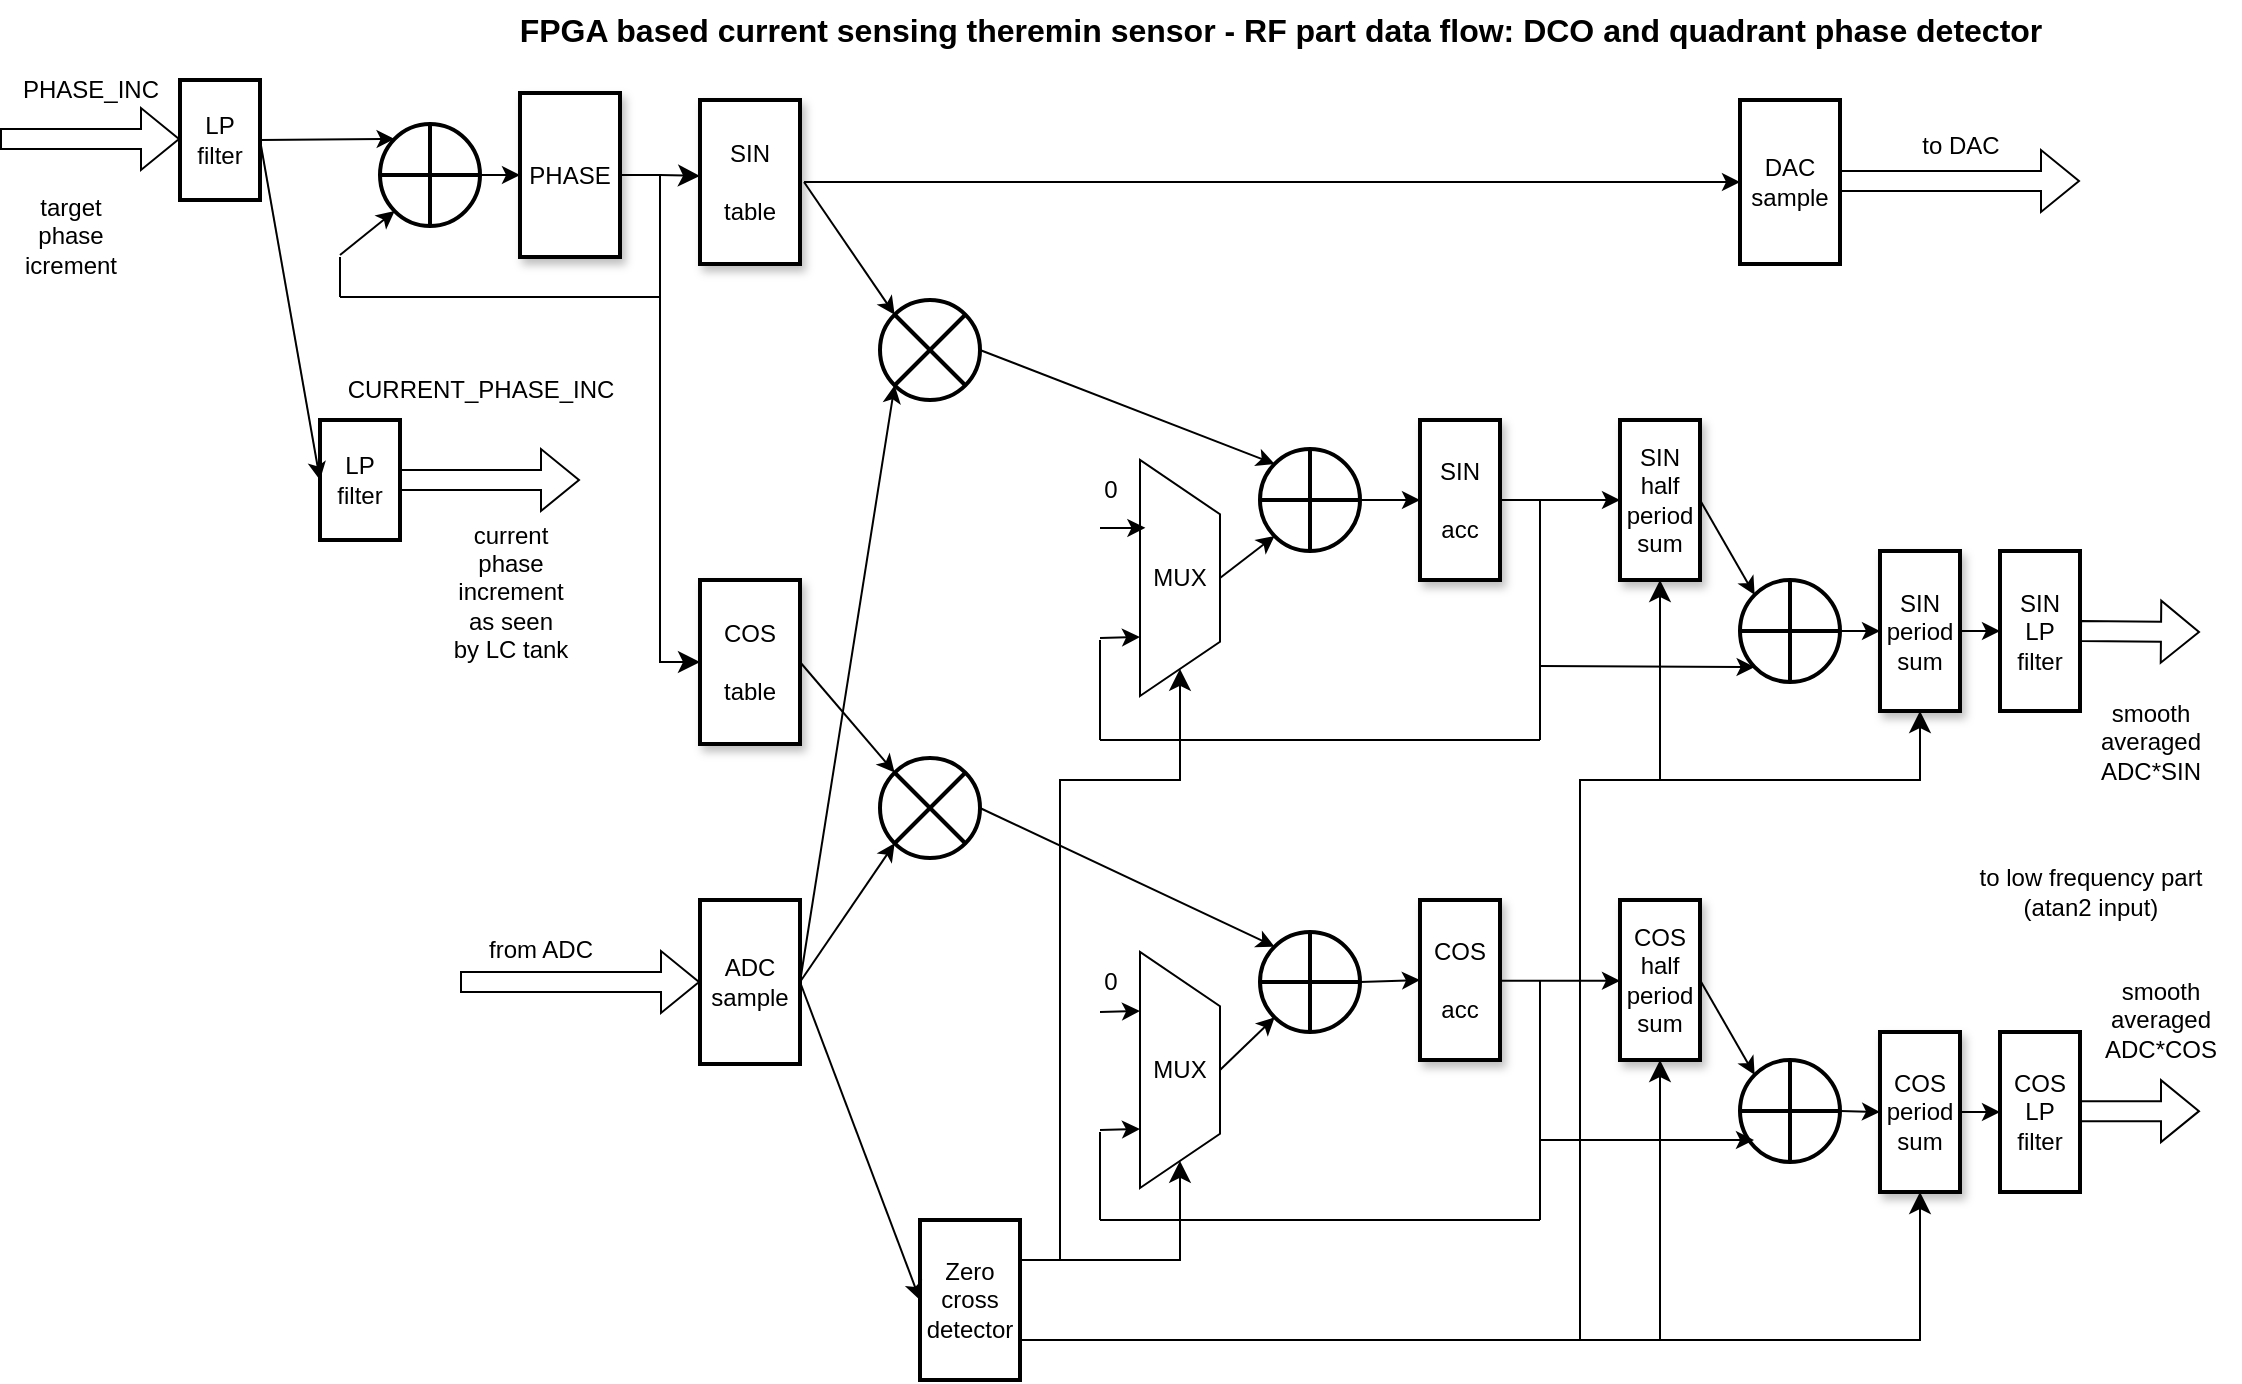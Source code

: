 <mxfile version="22.1.16" type="device">
  <diagram name="Страница — 1" id="awgZQZ2jNbD-N3x762fQ">
    <mxGraphModel dx="1025" dy="509" grid="1" gridSize="10" guides="1" tooltips="1" connect="1" arrows="1" fold="1" page="1" pageScale="1" pageWidth="1169" pageHeight="827" math="0" shadow="0">
      <root>
        <mxCell id="0" />
        <mxCell id="1" parent="0" />
        <mxCell id="49Ez8LQvkiXUo5bIbuk2-1" value="PHASE" style="rounded=0;whiteSpace=wrap;html=1;strokeWidth=2;shadow=1;" vertex="1" parent="1">
          <mxGeometry x="270" y="56.5" width="50" height="82" as="geometry" />
        </mxCell>
        <mxCell id="49Ez8LQvkiXUo5bIbuk2-2" value="LP &lt;br&gt;filter" style="rounded=0;whiteSpace=wrap;html=1;strokeWidth=2;" vertex="1" parent="1">
          <mxGeometry x="100" y="50" width="40" height="60" as="geometry" />
        </mxCell>
        <mxCell id="49Ez8LQvkiXUo5bIbuk2-3" value="" style="shape=flexArrow;endArrow=classic;html=1;rounded=0;exitX=1;exitY=0.5;exitDx=0;exitDy=0;" edge="1" parent="1" source="49Ez8LQvkiXUo5bIbuk2-102">
          <mxGeometry width="50" height="50" relative="1" as="geometry">
            <mxPoint x="200" y="249.5" as="sourcePoint" />
            <mxPoint x="300" y="250" as="targetPoint" />
          </mxGeometry>
        </mxCell>
        <mxCell id="49Ez8LQvkiXUo5bIbuk2-4" value="PHASE_INC" style="text;html=1;align=center;verticalAlign=middle;resizable=0;points=[];autosize=1;strokeColor=none;fillColor=none;" vertex="1" parent="1">
          <mxGeometry x="10" y="40" width="90" height="30" as="geometry" />
        </mxCell>
        <mxCell id="49Ez8LQvkiXUo5bIbuk2-9" style="edgeStyle=orthogonalEdgeStyle;rounded=0;orthogonalLoop=1;jettySize=auto;html=1;exitX=1;exitY=0.5;exitDx=0;exitDy=0;entryX=0;entryY=0.5;entryDx=0;entryDy=0;" edge="1" parent="1" source="49Ez8LQvkiXUo5bIbuk2-7" target="49Ez8LQvkiXUo5bIbuk2-1">
          <mxGeometry relative="1" as="geometry" />
        </mxCell>
        <mxCell id="49Ez8LQvkiXUo5bIbuk2-7" value="" style="shape=orEllipse;perimeter=ellipsePerimeter;whiteSpace=wrap;html=1;backgroundOutline=1;strokeWidth=2;shadow=0;" vertex="1" parent="1">
          <mxGeometry x="200" y="72" width="50" height="51" as="geometry" />
        </mxCell>
        <mxCell id="49Ez8LQvkiXUo5bIbuk2-12" value="SIN&lt;br&gt;&lt;br&gt;table" style="rounded=0;whiteSpace=wrap;html=1;strokeWidth=2;perimeterSpacing=2;shadow=1;" vertex="1" parent="1">
          <mxGeometry x="360" y="60" width="50" height="82" as="geometry" />
        </mxCell>
        <mxCell id="49Ez8LQvkiXUo5bIbuk2-13" value="COS&lt;br&gt;&lt;br&gt;table" style="rounded=0;whiteSpace=wrap;html=1;strokeWidth=2;shadow=1;" vertex="1" parent="1">
          <mxGeometry x="360" y="300" width="50" height="82" as="geometry" />
        </mxCell>
        <mxCell id="49Ez8LQvkiXUo5bIbuk2-15" value="" style="edgeStyle=elbowEdgeStyle;elbow=horizontal;endArrow=classic;html=1;curved=0;rounded=0;endSize=8;startSize=8;entryX=0;entryY=0.5;entryDx=0;entryDy=0;exitX=1;exitY=0.5;exitDx=0;exitDy=0;" edge="1" parent="1" source="49Ez8LQvkiXUo5bIbuk2-1">
          <mxGeometry width="50" height="50" relative="1" as="geometry">
            <mxPoint x="280" y="257" as="sourcePoint" />
            <mxPoint x="360" y="98" as="targetPoint" />
          </mxGeometry>
        </mxCell>
        <mxCell id="49Ez8LQvkiXUo5bIbuk2-16" value="" style="edgeStyle=elbowEdgeStyle;elbow=horizontal;endArrow=classic;html=1;curved=0;rounded=0;endSize=8;startSize=8;entryX=0;entryY=0.5;entryDx=0;entryDy=0;exitX=1;exitY=0.5;exitDx=0;exitDy=0;" edge="1" parent="1" source="49Ez8LQvkiXUo5bIbuk2-1" target="49Ez8LQvkiXUo5bIbuk2-13">
          <mxGeometry width="50" height="50" relative="1" as="geometry">
            <mxPoint x="230" y="320" as="sourcePoint" />
            <mxPoint x="280" y="270" as="targetPoint" />
          </mxGeometry>
        </mxCell>
        <mxCell id="49Ez8LQvkiXUo5bIbuk2-17" value="" style="shape=sumEllipse;perimeter=ellipsePerimeter;whiteSpace=wrap;html=1;backgroundOutline=1;strokeWidth=2;" vertex="1" parent="1">
          <mxGeometry x="450" y="160" width="50" height="50" as="geometry" />
        </mxCell>
        <mxCell id="49Ez8LQvkiXUo5bIbuk2-18" value="" style="shape=sumEllipse;perimeter=ellipsePerimeter;whiteSpace=wrap;html=1;backgroundOutline=1;strokeWidth=2;" vertex="1" parent="1">
          <mxGeometry x="450" y="389" width="50" height="50" as="geometry" />
        </mxCell>
        <mxCell id="49Ez8LQvkiXUo5bIbuk2-21" value="" style="endArrow=classic;html=1;rounded=0;entryX=0;entryY=0;entryDx=0;entryDy=0;exitX=1;exitY=0.5;exitDx=0;exitDy=0;" edge="1" parent="1" source="49Ez8LQvkiXUo5bIbuk2-12" target="49Ez8LQvkiXUo5bIbuk2-17">
          <mxGeometry width="50" height="50" relative="1" as="geometry">
            <mxPoint x="440" y="123" as="sourcePoint" />
            <mxPoint x="508.787" y="151.787" as="targetPoint" />
          </mxGeometry>
        </mxCell>
        <mxCell id="49Ez8LQvkiXUo5bIbuk2-22" value="" style="endArrow=classic;html=1;rounded=0;entryX=0;entryY=0;entryDx=0;entryDy=0;exitX=1;exitY=0.5;exitDx=0;exitDy=0;" edge="1" parent="1" source="49Ez8LQvkiXUo5bIbuk2-13" target="49Ez8LQvkiXUo5bIbuk2-18">
          <mxGeometry width="50" height="50" relative="1" as="geometry">
            <mxPoint x="440" y="390" as="sourcePoint" />
            <mxPoint x="495" y="424" as="targetPoint" />
          </mxGeometry>
        </mxCell>
        <mxCell id="49Ez8LQvkiXUo5bIbuk2-23" value="ADC&lt;br&gt;sample" style="rounded=0;whiteSpace=wrap;html=1;strokeWidth=2;" vertex="1" parent="1">
          <mxGeometry x="360" y="460" width="50" height="82" as="geometry" />
        </mxCell>
        <mxCell id="49Ez8LQvkiXUo5bIbuk2-24" value="MUX" style="verticalLabelPosition=middle;verticalAlign=middle;html=1;shape=trapezoid;perimeter=trapezoidPerimeter;whiteSpace=wrap;size=0.23;arcSize=10;flipV=1;labelPosition=center;align=center;direction=south;strokeWidth=1;" vertex="1" parent="1">
          <mxGeometry x="580" y="240" width="40" height="118" as="geometry" />
        </mxCell>
        <mxCell id="49Ez8LQvkiXUo5bIbuk2-25" value="SIN&lt;br&gt;&lt;br&gt;acc" style="rounded=0;whiteSpace=wrap;html=1;strokeWidth=2;glass=0;shadow=1;" vertex="1" parent="1">
          <mxGeometry x="720" y="220" width="40" height="80" as="geometry" />
        </mxCell>
        <mxCell id="49Ez8LQvkiXUo5bIbuk2-26" value="" style="shape=orEllipse;perimeter=ellipsePerimeter;whiteSpace=wrap;html=1;backgroundOutline=1;strokeWidth=2;" vertex="1" parent="1">
          <mxGeometry x="640" y="234.5" width="50" height="51" as="geometry" />
        </mxCell>
        <mxCell id="49Ez8LQvkiXUo5bIbuk2-27" value="" style="shape=flexArrow;endArrow=classic;html=1;rounded=0;entryX=0;entryY=0.5;entryDx=0;entryDy=0;" edge="1" parent="1" target="49Ez8LQvkiXUo5bIbuk2-23">
          <mxGeometry width="50" height="50" relative="1" as="geometry">
            <mxPoint x="240" y="501" as="sourcePoint" />
            <mxPoint x="370" y="524" as="targetPoint" />
          </mxGeometry>
        </mxCell>
        <mxCell id="49Ez8LQvkiXUo5bIbuk2-31" value="" style="endArrow=classic;html=1;rounded=0;entryX=0;entryY=1;entryDx=0;entryDy=0;exitX=1;exitY=0.5;exitDx=0;exitDy=0;" edge="1" parent="1" source="49Ez8LQvkiXUo5bIbuk2-23" target="49Ez8LQvkiXUo5bIbuk2-17">
          <mxGeometry width="50" height="50" relative="1" as="geometry">
            <mxPoint x="440" y="460" as="sourcePoint" />
            <mxPoint x="370" y="340" as="targetPoint" />
          </mxGeometry>
        </mxCell>
        <mxCell id="49Ez8LQvkiXUo5bIbuk2-32" value="" style="endArrow=classic;html=1;rounded=0;entryX=0;entryY=1;entryDx=0;entryDy=0;exitX=1;exitY=0.5;exitDx=0;exitDy=0;" edge="1" parent="1" source="49Ez8LQvkiXUo5bIbuk2-23" target="49Ez8LQvkiXUo5bIbuk2-18">
          <mxGeometry width="50" height="50" relative="1" as="geometry">
            <mxPoint x="440" y="514" as="sourcePoint" />
            <mxPoint x="490" y="464" as="targetPoint" />
          </mxGeometry>
        </mxCell>
        <mxCell id="49Ez8LQvkiXUo5bIbuk2-34" value="" style="endArrow=classic;html=1;rounded=0;entryX=0;entryY=1;entryDx=0;entryDy=0;exitX=0.5;exitY=0;exitDx=0;exitDy=0;" edge="1" parent="1" source="49Ez8LQvkiXUo5bIbuk2-24" target="49Ez8LQvkiXUo5bIbuk2-26">
          <mxGeometry width="50" height="50" relative="1" as="geometry">
            <mxPoint x="650" y="310" as="sourcePoint" />
            <mxPoint x="700" y="260" as="targetPoint" />
          </mxGeometry>
        </mxCell>
        <mxCell id="49Ez8LQvkiXUo5bIbuk2-35" value="" style="endArrow=none;html=1;rounded=0;" edge="1" parent="1">
          <mxGeometry width="50" height="50" relative="1" as="geometry">
            <mxPoint x="560" y="380" as="sourcePoint" />
            <mxPoint x="560" y="330" as="targetPoint" />
          </mxGeometry>
        </mxCell>
        <mxCell id="49Ez8LQvkiXUo5bIbuk2-36" value="" style="endArrow=classic;html=1;rounded=0;entryX=0.75;entryY=1;entryDx=0;entryDy=0;" edge="1" parent="1" target="49Ez8LQvkiXUo5bIbuk2-24">
          <mxGeometry width="50" height="50" relative="1" as="geometry">
            <mxPoint x="560" y="329" as="sourcePoint" />
            <mxPoint x="610" y="322" as="targetPoint" />
          </mxGeometry>
        </mxCell>
        <mxCell id="49Ez8LQvkiXUo5bIbuk2-37" value="" style="endArrow=none;html=1;rounded=0;" edge="1" parent="1">
          <mxGeometry width="50" height="50" relative="1" as="geometry">
            <mxPoint x="560" y="380" as="sourcePoint" />
            <mxPoint x="780" y="380" as="targetPoint" />
          </mxGeometry>
        </mxCell>
        <mxCell id="49Ez8LQvkiXUo5bIbuk2-39" value="" style="endArrow=none;html=1;rounded=0;" edge="1" parent="1">
          <mxGeometry width="50" height="50" relative="1" as="geometry">
            <mxPoint x="780" y="380" as="sourcePoint" />
            <mxPoint x="780" y="260" as="targetPoint" />
          </mxGeometry>
        </mxCell>
        <mxCell id="49Ez8LQvkiXUo5bIbuk2-40" value="" style="endArrow=classic;html=1;rounded=0;entryX=0;entryY=0.5;entryDx=0;entryDy=0;exitX=1;exitY=0.5;exitDx=0;exitDy=0;" edge="1" parent="1" source="49Ez8LQvkiXUo5bIbuk2-26" target="49Ez8LQvkiXUo5bIbuk2-25">
          <mxGeometry width="50" height="50" relative="1" as="geometry">
            <mxPoint x="750" y="230" as="sourcePoint" />
            <mxPoint x="800" y="180" as="targetPoint" />
          </mxGeometry>
        </mxCell>
        <mxCell id="49Ez8LQvkiXUo5bIbuk2-43" value="" style="endArrow=classic;html=1;rounded=0;entryX=0;entryY=0;entryDx=0;entryDy=0;exitX=1;exitY=0.5;exitDx=0;exitDy=0;" edge="1" parent="1" source="49Ez8LQvkiXUo5bIbuk2-17" target="49Ez8LQvkiXUo5bIbuk2-26">
          <mxGeometry width="50" height="50" relative="1" as="geometry">
            <mxPoint x="580" y="170" as="sourcePoint" />
            <mxPoint x="610" y="140" as="targetPoint" />
          </mxGeometry>
        </mxCell>
        <mxCell id="49Ez8LQvkiXUo5bIbuk2-44" value="" style="endArrow=classic;html=1;rounded=0;entryX=1.09;entryY=1.131;entryDx=0;entryDy=0;entryPerimeter=0;" edge="1" parent="1" target="49Ez8LQvkiXUo5bIbuk2-45">
          <mxGeometry width="50" height="50" relative="1" as="geometry">
            <mxPoint x="560" y="274" as="sourcePoint" />
            <mxPoint x="610" y="270" as="targetPoint" />
          </mxGeometry>
        </mxCell>
        <mxCell id="49Ez8LQvkiXUo5bIbuk2-45" value="0" style="text;html=1;align=center;verticalAlign=middle;resizable=0;points=[];autosize=1;strokeColor=none;fillColor=none;" vertex="1" parent="1">
          <mxGeometry x="550" y="240" width="30" height="30" as="geometry" />
        </mxCell>
        <mxCell id="49Ez8LQvkiXUo5bIbuk2-46" value="MUX" style="verticalLabelPosition=middle;verticalAlign=middle;html=1;shape=trapezoid;perimeter=trapezoidPerimeter;whiteSpace=wrap;size=0.23;arcSize=10;flipV=1;labelPosition=center;align=center;direction=south;strokeWidth=1;" vertex="1" parent="1">
          <mxGeometry x="580" y="486" width="40" height="118" as="geometry" />
        </mxCell>
        <mxCell id="49Ez8LQvkiXUo5bIbuk2-47" value="COS&lt;br&gt;&lt;br&gt;acc" style="rounded=0;whiteSpace=wrap;html=1;strokeWidth=2;shadow=1;" vertex="1" parent="1">
          <mxGeometry x="720" y="460" width="40" height="80" as="geometry" />
        </mxCell>
        <mxCell id="49Ez8LQvkiXUo5bIbuk2-48" value="" style="shape=orEllipse;perimeter=ellipsePerimeter;whiteSpace=wrap;html=1;backgroundOutline=1;strokeWidth=2;" vertex="1" parent="1">
          <mxGeometry x="640" y="476" width="50" height="50" as="geometry" />
        </mxCell>
        <mxCell id="49Ez8LQvkiXUo5bIbuk2-49" value="" style="endArrow=classic;html=1;rounded=0;entryX=0;entryY=1;entryDx=0;entryDy=0;exitX=0.5;exitY=0;exitDx=0;exitDy=0;" edge="1" parent="1" source="49Ez8LQvkiXUo5bIbuk2-46" target="49Ez8LQvkiXUo5bIbuk2-48">
          <mxGeometry width="50" height="50" relative="1" as="geometry">
            <mxPoint x="650" y="556" as="sourcePoint" />
            <mxPoint x="700" y="506" as="targetPoint" />
          </mxGeometry>
        </mxCell>
        <mxCell id="49Ez8LQvkiXUo5bIbuk2-50" value="" style="endArrow=none;html=1;rounded=0;" edge="1" parent="1">
          <mxGeometry width="50" height="50" relative="1" as="geometry">
            <mxPoint x="560" y="620" as="sourcePoint" />
            <mxPoint x="560" y="576" as="targetPoint" />
          </mxGeometry>
        </mxCell>
        <mxCell id="49Ez8LQvkiXUo5bIbuk2-51" value="" style="endArrow=classic;html=1;rounded=0;entryX=0.75;entryY=1;entryDx=0;entryDy=0;" edge="1" parent="1" target="49Ez8LQvkiXUo5bIbuk2-46">
          <mxGeometry width="50" height="50" relative="1" as="geometry">
            <mxPoint x="560" y="575" as="sourcePoint" />
            <mxPoint x="610" y="568" as="targetPoint" />
          </mxGeometry>
        </mxCell>
        <mxCell id="49Ez8LQvkiXUo5bIbuk2-52" value="" style="endArrow=none;html=1;rounded=0;" edge="1" parent="1">
          <mxGeometry width="50" height="50" relative="1" as="geometry">
            <mxPoint x="560" y="620" as="sourcePoint" />
            <mxPoint x="780" y="620" as="targetPoint" />
          </mxGeometry>
        </mxCell>
        <mxCell id="49Ez8LQvkiXUo5bIbuk2-54" value="" style="endArrow=none;html=1;rounded=0;" edge="1" parent="1">
          <mxGeometry width="50" height="50" relative="1" as="geometry">
            <mxPoint x="780" y="620" as="sourcePoint" />
            <mxPoint x="780" y="500" as="targetPoint" />
          </mxGeometry>
        </mxCell>
        <mxCell id="49Ez8LQvkiXUo5bIbuk2-55" value="" style="endArrow=classic;html=1;rounded=0;entryX=0;entryY=0.5;entryDx=0;entryDy=0;exitX=1;exitY=0.5;exitDx=0;exitDy=0;" edge="1" parent="1" source="49Ez8LQvkiXUo5bIbuk2-48" target="49Ez8LQvkiXUo5bIbuk2-47">
          <mxGeometry width="50" height="50" relative="1" as="geometry">
            <mxPoint x="750" y="476" as="sourcePoint" />
            <mxPoint x="800" y="426" as="targetPoint" />
          </mxGeometry>
        </mxCell>
        <mxCell id="49Ez8LQvkiXUo5bIbuk2-56" value="" style="endArrow=classic;html=1;rounded=0;entryX=0;entryY=0;entryDx=0;entryDy=0;exitX=1;exitY=0.5;exitDx=0;exitDy=0;" edge="1" parent="1" target="49Ez8LQvkiXUo5bIbuk2-48" source="49Ez8LQvkiXUo5bIbuk2-18">
          <mxGeometry width="50" height="50" relative="1" as="geometry">
            <mxPoint x="560" y="434" as="sourcePoint" />
            <mxPoint x="610" y="386" as="targetPoint" />
          </mxGeometry>
        </mxCell>
        <mxCell id="49Ez8LQvkiXUo5bIbuk2-57" value="" style="endArrow=classic;html=1;rounded=0;entryX=0.25;entryY=1;entryDx=0;entryDy=0;" edge="1" parent="1" target="49Ez8LQvkiXUo5bIbuk2-46">
          <mxGeometry width="50" height="50" relative="1" as="geometry">
            <mxPoint x="560" y="516" as="sourcePoint" />
            <mxPoint x="610" y="516" as="targetPoint" />
          </mxGeometry>
        </mxCell>
        <mxCell id="49Ez8LQvkiXUo5bIbuk2-58" value="0" style="text;html=1;align=center;verticalAlign=middle;resizable=0;points=[];autosize=1;strokeColor=none;fillColor=none;" vertex="1" parent="1">
          <mxGeometry x="550" y="486" width="30" height="30" as="geometry" />
        </mxCell>
        <mxCell id="49Ez8LQvkiXUo5bIbuk2-59" value="DAC&lt;br&gt;sample" style="rounded=0;whiteSpace=wrap;html=1;strokeWidth=2;" vertex="1" parent="1">
          <mxGeometry x="880" y="60" width="50" height="82" as="geometry" />
        </mxCell>
        <mxCell id="49Ez8LQvkiXUo5bIbuk2-60" value="" style="endArrow=classic;html=1;rounded=0;entryX=0;entryY=0.5;entryDx=0;entryDy=0;exitX=1;exitY=0.5;exitDx=0;exitDy=0;" edge="1" parent="1" source="49Ez8LQvkiXUo5bIbuk2-12" target="49Ez8LQvkiXUo5bIbuk2-59">
          <mxGeometry width="50" height="50" relative="1" as="geometry">
            <mxPoint x="461" y="68" as="sourcePoint" />
            <mxPoint x="560" y="134" as="targetPoint" />
          </mxGeometry>
        </mxCell>
        <mxCell id="49Ez8LQvkiXUo5bIbuk2-61" value="" style="shape=flexArrow;endArrow=classic;html=1;rounded=0;entryX=0;entryY=0.5;entryDx=0;entryDy=0;" edge="1" parent="1">
          <mxGeometry width="50" height="50" relative="1" as="geometry">
            <mxPoint x="930" y="100.5" as="sourcePoint" />
            <mxPoint x="1050" y="100.5" as="targetPoint" />
          </mxGeometry>
        </mxCell>
        <mxCell id="49Ez8LQvkiXUo5bIbuk2-62" value="" style="endArrow=classic;html=1;rounded=0;entryX=0;entryY=0;entryDx=0;entryDy=0;exitX=1;exitY=0.5;exitDx=0;exitDy=0;" edge="1" parent="1" source="49Ez8LQvkiXUo5bIbuk2-2" target="49Ez8LQvkiXUo5bIbuk2-7">
          <mxGeometry width="50" height="50" relative="1" as="geometry">
            <mxPoint x="140" y="37.5" as="sourcePoint" />
            <mxPoint x="190" y="-12.5" as="targetPoint" />
          </mxGeometry>
        </mxCell>
        <mxCell id="49Ez8LQvkiXUo5bIbuk2-63" value="" style="endArrow=none;html=1;rounded=0;" edge="1" parent="1">
          <mxGeometry width="50" height="50" relative="1" as="geometry">
            <mxPoint x="180" y="158.5" as="sourcePoint" />
            <mxPoint x="340" y="158.5" as="targetPoint" />
          </mxGeometry>
        </mxCell>
        <mxCell id="49Ez8LQvkiXUo5bIbuk2-64" value="" style="endArrow=none;html=1;rounded=0;" edge="1" parent="1">
          <mxGeometry width="50" height="50" relative="1" as="geometry">
            <mxPoint x="180" y="158.5" as="sourcePoint" />
            <mxPoint x="180" y="138.5" as="targetPoint" />
          </mxGeometry>
        </mxCell>
        <mxCell id="49Ez8LQvkiXUo5bIbuk2-65" value="" style="endArrow=classic;html=1;rounded=0;entryX=0;entryY=1;entryDx=0;entryDy=0;" edge="1" parent="1" target="49Ez8LQvkiXUo5bIbuk2-7">
          <mxGeometry width="50" height="50" relative="1" as="geometry">
            <mxPoint x="180" y="137.5" as="sourcePoint" />
            <mxPoint x="140" y="127.5" as="targetPoint" />
          </mxGeometry>
        </mxCell>
        <mxCell id="49Ez8LQvkiXUo5bIbuk2-66" value="from ADC" style="text;html=1;align=center;verticalAlign=middle;resizable=0;points=[];autosize=1;strokeColor=none;fillColor=none;" vertex="1" parent="1">
          <mxGeometry x="240" y="470" width="80" height="30" as="geometry" />
        </mxCell>
        <mxCell id="49Ez8LQvkiXUo5bIbuk2-67" value="to DAC" style="text;html=1;align=center;verticalAlign=middle;resizable=0;points=[];autosize=1;strokeColor=none;fillColor=none;" vertex="1" parent="1">
          <mxGeometry x="960" y="68" width="60" height="30" as="geometry" />
        </mxCell>
        <mxCell id="49Ez8LQvkiXUo5bIbuk2-68" value="Zero&lt;br&gt;cross&lt;br&gt;detector" style="rounded=0;whiteSpace=wrap;html=1;strokeWidth=2;" vertex="1" parent="1">
          <mxGeometry x="470" y="620" width="50" height="80" as="geometry" />
        </mxCell>
        <mxCell id="49Ez8LQvkiXUo5bIbuk2-69" value="" style="endArrow=classic;html=1;rounded=0;entryX=0;entryY=0.5;entryDx=0;entryDy=0;exitX=1;exitY=0.5;exitDx=0;exitDy=0;" edge="1" parent="1" source="49Ez8LQvkiXUo5bIbuk2-23" target="49Ez8LQvkiXUo5bIbuk2-68">
          <mxGeometry width="50" height="50" relative="1" as="geometry">
            <mxPoint x="410" y="520" as="sourcePoint" />
            <mxPoint x="840" y="500" as="targetPoint" />
          </mxGeometry>
        </mxCell>
        <mxCell id="49Ez8LQvkiXUo5bIbuk2-70" value="" style="edgeStyle=elbowEdgeStyle;elbow=horizontal;endArrow=classic;html=1;curved=0;rounded=0;endSize=8;startSize=8;exitX=1;exitY=0.25;exitDx=0;exitDy=0;entryX=1;entryY=0.5;entryDx=0;entryDy=0;" edge="1" parent="1" source="49Ez8LQvkiXUo5bIbuk2-68" target="49Ez8LQvkiXUo5bIbuk2-46">
          <mxGeometry width="50" height="50" relative="1" as="geometry">
            <mxPoint x="790" y="550" as="sourcePoint" />
            <mxPoint x="840" y="500" as="targetPoint" />
            <Array as="points">
              <mxPoint x="600" y="630" />
            </Array>
          </mxGeometry>
        </mxCell>
        <mxCell id="49Ez8LQvkiXUo5bIbuk2-72" value="" style="edgeStyle=elbowEdgeStyle;elbow=vertical;endArrow=classic;html=1;curved=0;rounded=0;endSize=8;startSize=8;entryX=1;entryY=0.5;entryDx=0;entryDy=0;" edge="1" parent="1" target="49Ez8LQvkiXUo5bIbuk2-24">
          <mxGeometry width="50" height="50" relative="1" as="geometry">
            <mxPoint x="540" y="640" as="sourcePoint" />
            <mxPoint x="840" y="500" as="targetPoint" />
            <Array as="points">
              <mxPoint x="580" y="400" />
            </Array>
          </mxGeometry>
        </mxCell>
        <mxCell id="49Ez8LQvkiXUo5bIbuk2-73" value="COS&lt;br&gt;half&lt;br&gt;period&lt;br&gt;sum" style="rounded=0;whiteSpace=wrap;html=1;strokeWidth=2;shadow=1;" vertex="1" parent="1">
          <mxGeometry x="820" y="460" width="40" height="80" as="geometry" />
        </mxCell>
        <mxCell id="49Ez8LQvkiXUo5bIbuk2-74" value="SIN&lt;br&gt;half&lt;br&gt;period&lt;br&gt;sum" style="rounded=0;whiteSpace=wrap;html=1;strokeWidth=2;shadow=1;" vertex="1" parent="1">
          <mxGeometry x="820" y="220" width="40" height="80" as="geometry" />
        </mxCell>
        <mxCell id="49Ez8LQvkiXUo5bIbuk2-91" style="edgeStyle=orthogonalEdgeStyle;rounded=0;orthogonalLoop=1;jettySize=auto;html=1;exitX=1;exitY=0.5;exitDx=0;exitDy=0;entryX=0;entryY=0.5;entryDx=0;entryDy=0;" edge="1" parent="1" source="49Ez8LQvkiXUo5bIbuk2-75" target="49Ez8LQvkiXUo5bIbuk2-82">
          <mxGeometry relative="1" as="geometry" />
        </mxCell>
        <mxCell id="49Ez8LQvkiXUo5bIbuk2-75" value="" style="shape=orEllipse;perimeter=ellipsePerimeter;whiteSpace=wrap;html=1;backgroundOutline=1;strokeWidth=2;" vertex="1" parent="1">
          <mxGeometry x="880" y="300" width="50" height="51" as="geometry" />
        </mxCell>
        <mxCell id="49Ez8LQvkiXUo5bIbuk2-76" value="" style="edgeStyle=elbowEdgeStyle;elbow=horizontal;endArrow=classic;html=1;curved=0;rounded=0;endSize=8;startSize=8;exitX=1;exitY=0.75;exitDx=0;exitDy=0;entryX=0.5;entryY=1;entryDx=0;entryDy=0;" edge="1" parent="1" source="49Ez8LQvkiXUo5bIbuk2-68" target="49Ez8LQvkiXUo5bIbuk2-73">
          <mxGeometry width="50" height="50" relative="1" as="geometry">
            <mxPoint x="530" y="671" as="sourcePoint" />
            <mxPoint x="610" y="600" as="targetPoint" />
            <Array as="points">
              <mxPoint x="840" y="600" />
            </Array>
          </mxGeometry>
        </mxCell>
        <mxCell id="49Ez8LQvkiXUo5bIbuk2-77" value="" style="endArrow=classic;html=1;rounded=0;entryX=0;entryY=0.5;entryDx=0;entryDy=0;" edge="1" parent="1" target="49Ez8LQvkiXUo5bIbuk2-74">
          <mxGeometry width="50" height="50" relative="1" as="geometry">
            <mxPoint x="760" y="260" as="sourcePoint" />
            <mxPoint x="810" y="210" as="targetPoint" />
          </mxGeometry>
        </mxCell>
        <mxCell id="49Ez8LQvkiXUo5bIbuk2-78" value="" style="endArrow=classic;html=1;rounded=0;entryX=0;entryY=0.5;entryDx=0;entryDy=0;" edge="1" parent="1">
          <mxGeometry width="50" height="50" relative="1" as="geometry">
            <mxPoint x="760" y="500.41" as="sourcePoint" />
            <mxPoint x="820" y="500.41" as="targetPoint" />
          </mxGeometry>
        </mxCell>
        <mxCell id="49Ez8LQvkiXUo5bIbuk2-79" value="" style="edgeStyle=elbowEdgeStyle;elbow=vertical;endArrow=classic;html=1;curved=0;rounded=0;endSize=8;startSize=8;entryX=0.5;entryY=1;entryDx=0;entryDy=0;" edge="1" parent="1" target="49Ez8LQvkiXUo5bIbuk2-74">
          <mxGeometry width="50" height="50" relative="1" as="geometry">
            <mxPoint x="800" y="680" as="sourcePoint" />
            <mxPoint x="1040" y="430" as="targetPoint" />
            <Array as="points">
              <mxPoint x="910" y="400" />
            </Array>
          </mxGeometry>
        </mxCell>
        <mxCell id="49Ez8LQvkiXUo5bIbuk2-80" value="" style="endArrow=classic;html=1;rounded=0;exitX=1;exitY=0.5;exitDx=0;exitDy=0;entryX=0;entryY=0;entryDx=0;entryDy=0;" edge="1" parent="1" source="49Ez8LQvkiXUo5bIbuk2-74" target="49Ez8LQvkiXUo5bIbuk2-75">
          <mxGeometry width="50" height="50" relative="1" as="geometry">
            <mxPoint x="990" y="480" as="sourcePoint" />
            <mxPoint x="1040" y="430" as="targetPoint" />
          </mxGeometry>
        </mxCell>
        <mxCell id="49Ez8LQvkiXUo5bIbuk2-81" value="" style="endArrow=classic;html=1;rounded=0;entryX=0;entryY=1;entryDx=0;entryDy=0;" edge="1" parent="1" target="49Ez8LQvkiXUo5bIbuk2-75">
          <mxGeometry width="50" height="50" relative="1" as="geometry">
            <mxPoint x="780" y="343" as="sourcePoint" />
            <mxPoint x="1050" y="420" as="targetPoint" />
          </mxGeometry>
        </mxCell>
        <mxCell id="49Ez8LQvkiXUo5bIbuk2-82" value="SIN&lt;br&gt;period&lt;br&gt;sum" style="rounded=0;whiteSpace=wrap;html=1;strokeWidth=2;shadow=1;" vertex="1" parent="1">
          <mxGeometry x="950" y="285.5" width="40" height="80" as="geometry" />
        </mxCell>
        <mxCell id="49Ez8LQvkiXUo5bIbuk2-83" value="COS&lt;br&gt;period&lt;br&gt;sum" style="rounded=0;whiteSpace=wrap;html=1;strokeWidth=2;shadow=1;" vertex="1" parent="1">
          <mxGeometry x="950" y="526" width="40" height="80" as="geometry" />
        </mxCell>
        <mxCell id="49Ez8LQvkiXUo5bIbuk2-84" value="" style="shape=orEllipse;perimeter=ellipsePerimeter;whiteSpace=wrap;html=1;backgroundOutline=1;strokeWidth=2;" vertex="1" parent="1">
          <mxGeometry x="880" y="540" width="50" height="51" as="geometry" />
        </mxCell>
        <mxCell id="49Ez8LQvkiXUo5bIbuk2-85" value="" style="endArrow=classic;html=1;rounded=0;exitX=1;exitY=0.5;exitDx=0;exitDy=0;entryX=0;entryY=0;entryDx=0;entryDy=0;" edge="1" parent="1" source="49Ez8LQvkiXUo5bIbuk2-73" target="49Ez8LQvkiXUo5bIbuk2-84">
          <mxGeometry width="50" height="50" relative="1" as="geometry">
            <mxPoint x="990" y="480" as="sourcePoint" />
            <mxPoint x="1040" y="430" as="targetPoint" />
          </mxGeometry>
        </mxCell>
        <mxCell id="49Ez8LQvkiXUo5bIbuk2-86" value="" style="endArrow=classic;html=1;rounded=0;entryX=0;entryY=1;entryDx=0;entryDy=0;" edge="1" parent="1">
          <mxGeometry width="50" height="50" relative="1" as="geometry">
            <mxPoint x="780" y="580" as="sourcePoint" />
            <mxPoint x="887" y="580" as="targetPoint" />
          </mxGeometry>
        </mxCell>
        <mxCell id="49Ez8LQvkiXUo5bIbuk2-87" value="" style="edgeStyle=elbowEdgeStyle;elbow=vertical;endArrow=classic;html=1;curved=0;rounded=0;endSize=8;startSize=8;entryX=0.5;entryY=1;entryDx=0;entryDy=0;" edge="1" parent="1" target="49Ez8LQvkiXUo5bIbuk2-82">
          <mxGeometry width="50" height="50" relative="1" as="geometry">
            <mxPoint x="840" y="400" as="sourcePoint" />
            <mxPoint x="1040" y="430" as="targetPoint" />
            <Array as="points">
              <mxPoint x="900" y="400" />
            </Array>
          </mxGeometry>
        </mxCell>
        <mxCell id="49Ez8LQvkiXUo5bIbuk2-88" value="" style="edgeStyle=elbowEdgeStyle;elbow=vertical;endArrow=classic;html=1;curved=0;rounded=0;endSize=8;startSize=8;entryX=0.5;entryY=1;entryDx=0;entryDy=0;" edge="1" parent="1" target="49Ez8LQvkiXUo5bIbuk2-83">
          <mxGeometry width="50" height="50" relative="1" as="geometry">
            <mxPoint x="840" y="680" as="sourcePoint" />
            <mxPoint x="1040" y="430" as="targetPoint" />
            <Array as="points">
              <mxPoint x="910" y="680" />
            </Array>
          </mxGeometry>
        </mxCell>
        <mxCell id="49Ez8LQvkiXUo5bIbuk2-89" value="" style="endArrow=classic;html=1;rounded=0;entryX=0;entryY=0.5;entryDx=0;entryDy=0;exitX=1;exitY=0.5;exitDx=0;exitDy=0;" edge="1" parent="1" source="49Ez8LQvkiXUo5bIbuk2-84" target="49Ez8LQvkiXUo5bIbuk2-83">
          <mxGeometry width="50" height="50" relative="1" as="geometry">
            <mxPoint x="930" y="570" as="sourcePoint" />
            <mxPoint x="980" y="520" as="targetPoint" />
          </mxGeometry>
        </mxCell>
        <mxCell id="49Ez8LQvkiXUo5bIbuk2-92" value="COS&lt;br&gt;LP&lt;br&gt;filter" style="rounded=0;whiteSpace=wrap;html=1;strokeWidth=2;" vertex="1" parent="1">
          <mxGeometry x="1010" y="526" width="40" height="80" as="geometry" />
        </mxCell>
        <mxCell id="49Ez8LQvkiXUo5bIbuk2-93" value="SIN&lt;br&gt;LP&lt;br&gt;filter" style="rounded=0;whiteSpace=wrap;html=1;strokeWidth=2;" vertex="1" parent="1">
          <mxGeometry x="1010" y="285.5" width="40" height="80" as="geometry" />
        </mxCell>
        <mxCell id="49Ez8LQvkiXUo5bIbuk2-94" value="" style="endArrow=classic;html=1;rounded=0;entryX=0;entryY=0.5;entryDx=0;entryDy=0;exitX=1;exitY=0.5;exitDx=0;exitDy=0;" edge="1" parent="1" source="49Ez8LQvkiXUo5bIbuk2-82" target="49Ez8LQvkiXUo5bIbuk2-93">
          <mxGeometry width="50" height="50" relative="1" as="geometry">
            <mxPoint x="990" y="331" as="sourcePoint" />
            <mxPoint x="1040" y="281" as="targetPoint" />
          </mxGeometry>
        </mxCell>
        <mxCell id="49Ez8LQvkiXUo5bIbuk2-95" value="" style="shape=flexArrow;endArrow=classic;html=1;rounded=0;exitX=1;exitY=0.5;exitDx=0;exitDy=0;" edge="1" parent="1" source="49Ez8LQvkiXUo5bIbuk2-93">
          <mxGeometry width="50" height="50" relative="1" as="geometry">
            <mxPoint x="1050" y="331" as="sourcePoint" />
            <mxPoint x="1110" y="326" as="targetPoint" />
          </mxGeometry>
        </mxCell>
        <mxCell id="49Ez8LQvkiXUo5bIbuk2-96" value="" style="shape=flexArrow;endArrow=classic;html=1;rounded=0;exitX=1;exitY=0.5;exitDx=0;exitDy=0;" edge="1" parent="1">
          <mxGeometry width="50" height="50" relative="1" as="geometry">
            <mxPoint x="1050" y="565.57" as="sourcePoint" />
            <mxPoint x="1110" y="565.57" as="targetPoint" />
          </mxGeometry>
        </mxCell>
        <mxCell id="49Ez8LQvkiXUo5bIbuk2-97" value="to low frequency part&lt;br&gt;(atan2 input)" style="text;html=1;align=center;verticalAlign=middle;resizable=0;points=[];autosize=1;strokeColor=none;fillColor=none;" vertex="1" parent="1">
          <mxGeometry x="990" y="436" width="130" height="40" as="geometry" />
        </mxCell>
        <mxCell id="49Ez8LQvkiXUo5bIbuk2-98" value="smooth &lt;br&gt;averaged&lt;br&gt;ADC*SIN" style="text;html=1;align=center;verticalAlign=middle;resizable=0;points=[];autosize=1;strokeColor=none;fillColor=none;" vertex="1" parent="1">
          <mxGeometry x="1050" y="351" width="70" height="60" as="geometry" />
        </mxCell>
        <mxCell id="49Ez8LQvkiXUo5bIbuk2-99" value="smooth &lt;br&gt;averaged&lt;br&gt;ADC*COS" style="text;html=1;align=center;verticalAlign=middle;resizable=0;points=[];autosize=1;strokeColor=none;fillColor=none;" vertex="1" parent="1">
          <mxGeometry x="1050" y="490" width="80" height="60" as="geometry" />
        </mxCell>
        <mxCell id="49Ez8LQvkiXUo5bIbuk2-100" value="" style="endArrow=classic;html=1;rounded=0;entryX=0;entryY=0.5;entryDx=0;entryDy=0;" edge="1" parent="1" target="49Ez8LQvkiXUo5bIbuk2-92">
          <mxGeometry width="50" height="50" relative="1" as="geometry">
            <mxPoint x="990" y="566" as="sourcePoint" />
            <mxPoint x="1040" y="516" as="targetPoint" />
          </mxGeometry>
        </mxCell>
        <mxCell id="49Ez8LQvkiXUo5bIbuk2-101" value="&lt;font style=&quot;font-size: 16px;&quot;&gt;&lt;b&gt;FPGA based current sensing theremin sensor - RF part data flow: DCO and quadrant phase detector&lt;/b&gt;&lt;/font&gt;" style="text;html=1;align=center;verticalAlign=middle;resizable=0;points=[];autosize=1;strokeColor=none;fillColor=none;" vertex="1" parent="1">
          <mxGeometry x="260" y="10" width="780" height="30" as="geometry" />
        </mxCell>
        <mxCell id="49Ez8LQvkiXUo5bIbuk2-102" value="LP &lt;br&gt;filter" style="rounded=0;whiteSpace=wrap;html=1;strokeWidth=2;" vertex="1" parent="1">
          <mxGeometry x="170" y="220" width="40" height="60" as="geometry" />
        </mxCell>
        <mxCell id="49Ez8LQvkiXUo5bIbuk2-103" value="" style="endArrow=classic;html=1;rounded=0;entryX=0;entryY=0.5;entryDx=0;entryDy=0;exitX=1;exitY=0.5;exitDx=0;exitDy=0;" edge="1" parent="1" source="49Ez8LQvkiXUo5bIbuk2-2" target="49Ez8LQvkiXUo5bIbuk2-102">
          <mxGeometry width="50" height="50" relative="1" as="geometry">
            <mxPoint x="150" y="90" as="sourcePoint" />
            <mxPoint x="217" y="90" as="targetPoint" />
          </mxGeometry>
        </mxCell>
        <mxCell id="49Ez8LQvkiXUo5bIbuk2-104" value="" style="shape=flexArrow;endArrow=classic;html=1;rounded=0;exitX=1;exitY=0.5;exitDx=0;exitDy=0;" edge="1" parent="1">
          <mxGeometry width="50" height="50" relative="1" as="geometry">
            <mxPoint x="10" y="79.5" as="sourcePoint" />
            <mxPoint x="100" y="79.5" as="targetPoint" />
          </mxGeometry>
        </mxCell>
        <mxCell id="49Ez8LQvkiXUo5bIbuk2-105" value="target&lt;br&gt;phase&lt;br&gt;icrement" style="text;html=1;align=center;verticalAlign=middle;resizable=0;points=[];autosize=1;strokeColor=none;fillColor=none;" vertex="1" parent="1">
          <mxGeometry x="10" y="98" width="70" height="60" as="geometry" />
        </mxCell>
        <mxCell id="49Ez8LQvkiXUo5bIbuk2-106" value="current&lt;br&gt;phase&lt;br&gt;increment&lt;br&gt;as seen&lt;br&gt;by LC tank" style="text;html=1;align=center;verticalAlign=middle;resizable=0;points=[];autosize=1;strokeColor=none;fillColor=none;" vertex="1" parent="1">
          <mxGeometry x="225" y="261" width="80" height="90" as="geometry" />
        </mxCell>
        <mxCell id="49Ez8LQvkiXUo5bIbuk2-107" value="CURRENT_PHASE_INC" style="text;html=1;align=center;verticalAlign=middle;resizable=0;points=[];autosize=1;strokeColor=none;fillColor=none;" vertex="1" parent="1">
          <mxGeometry x="170" y="190" width="160" height="30" as="geometry" />
        </mxCell>
      </root>
    </mxGraphModel>
  </diagram>
</mxfile>
